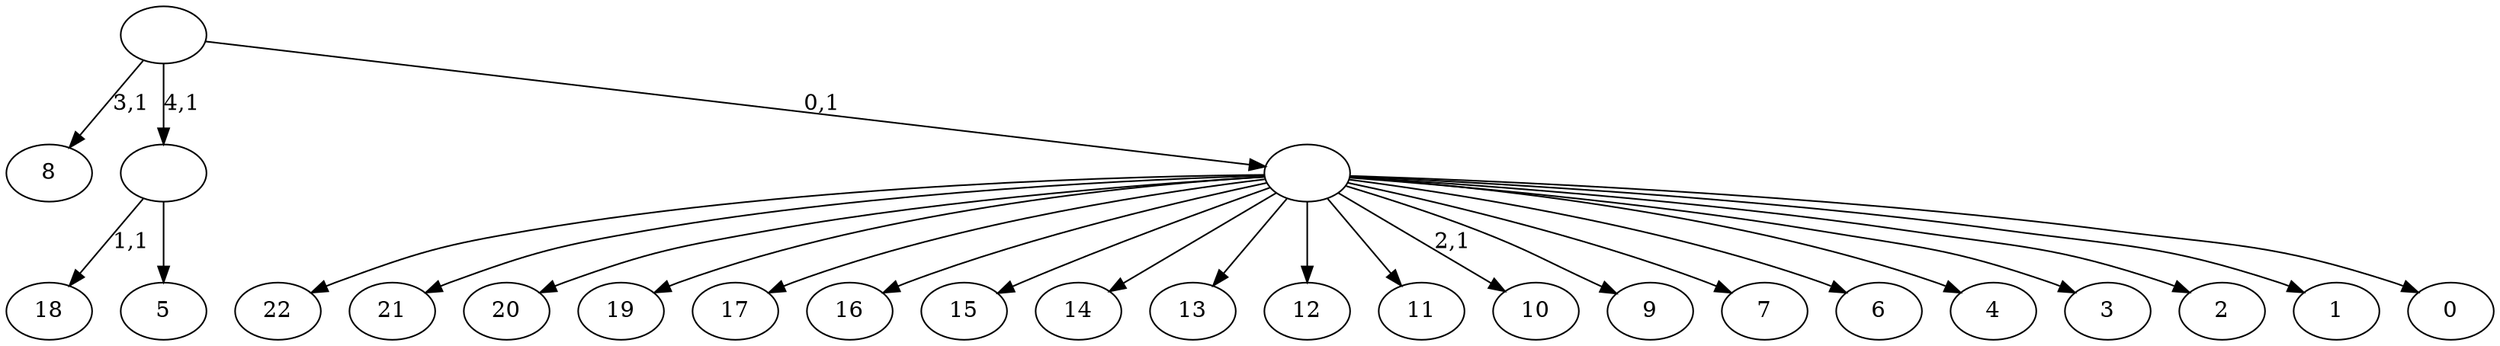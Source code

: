 digraph T {
	28 [label="22"]
	27 [label="21"]
	26 [label="20"]
	25 [label="19"]
	24 [label="18"]
	22 [label="17"]
	21 [label="16"]
	20 [label="15"]
	19 [label="14"]
	18 [label="13"]
	17 [label="12"]
	16 [label="11"]
	15 [label="10"]
	13 [label="9"]
	12 [label="8"]
	10 [label="7"]
	9 [label="6"]
	8 [label="5"]
	7 [label=""]
	6 [label="4"]
	5 [label="3"]
	4 [label="2"]
	3 [label="1"]
	2 [label="0"]
	1 [label=""]
	0 [label=""]
	7 -> 24 [label="1,1"]
	7 -> 8 [label=""]
	1 -> 15 [label="2,1"]
	1 -> 28 [label=""]
	1 -> 27 [label=""]
	1 -> 26 [label=""]
	1 -> 25 [label=""]
	1 -> 22 [label=""]
	1 -> 21 [label=""]
	1 -> 20 [label=""]
	1 -> 19 [label=""]
	1 -> 18 [label=""]
	1 -> 17 [label=""]
	1 -> 16 [label=""]
	1 -> 13 [label=""]
	1 -> 10 [label=""]
	1 -> 9 [label=""]
	1 -> 6 [label=""]
	1 -> 5 [label=""]
	1 -> 4 [label=""]
	1 -> 3 [label=""]
	1 -> 2 [label=""]
	0 -> 12 [label="3,1"]
	0 -> 7 [label="4,1"]
	0 -> 1 [label="0,1"]
}
